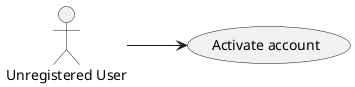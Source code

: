 ﻿@startuml
left to right direction

actor "Unregistered User" as user
usecase "Activate account" as goal

user --> goal

@enduml
